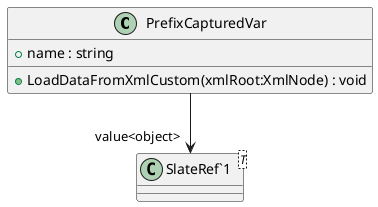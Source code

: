 @startuml
class PrefixCapturedVar {
    + name : string
    + LoadDataFromXmlCustom(xmlRoot:XmlNode) : void
}
class "SlateRef`1"<T> {
}
PrefixCapturedVar --> "value<object>" "SlateRef`1"
@enduml
